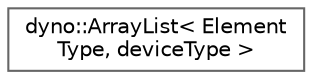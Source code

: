 digraph "Graphical Class Hierarchy"
{
 // LATEX_PDF_SIZE
  bgcolor="transparent";
  edge [fontname=Helvetica,fontsize=10,labelfontname=Helvetica,labelfontsize=10];
  node [fontname=Helvetica,fontsize=10,shape=box,height=0.2,width=0.4];
  rankdir="LR";
  Node0 [id="Node000000",label="dyno::ArrayList\< Element\lType, deviceType \>",height=0.2,width=0.4,color="grey40", fillcolor="white", style="filled",URL="$classdyno_1_1_array_list.html",tooltip=" "];
}
